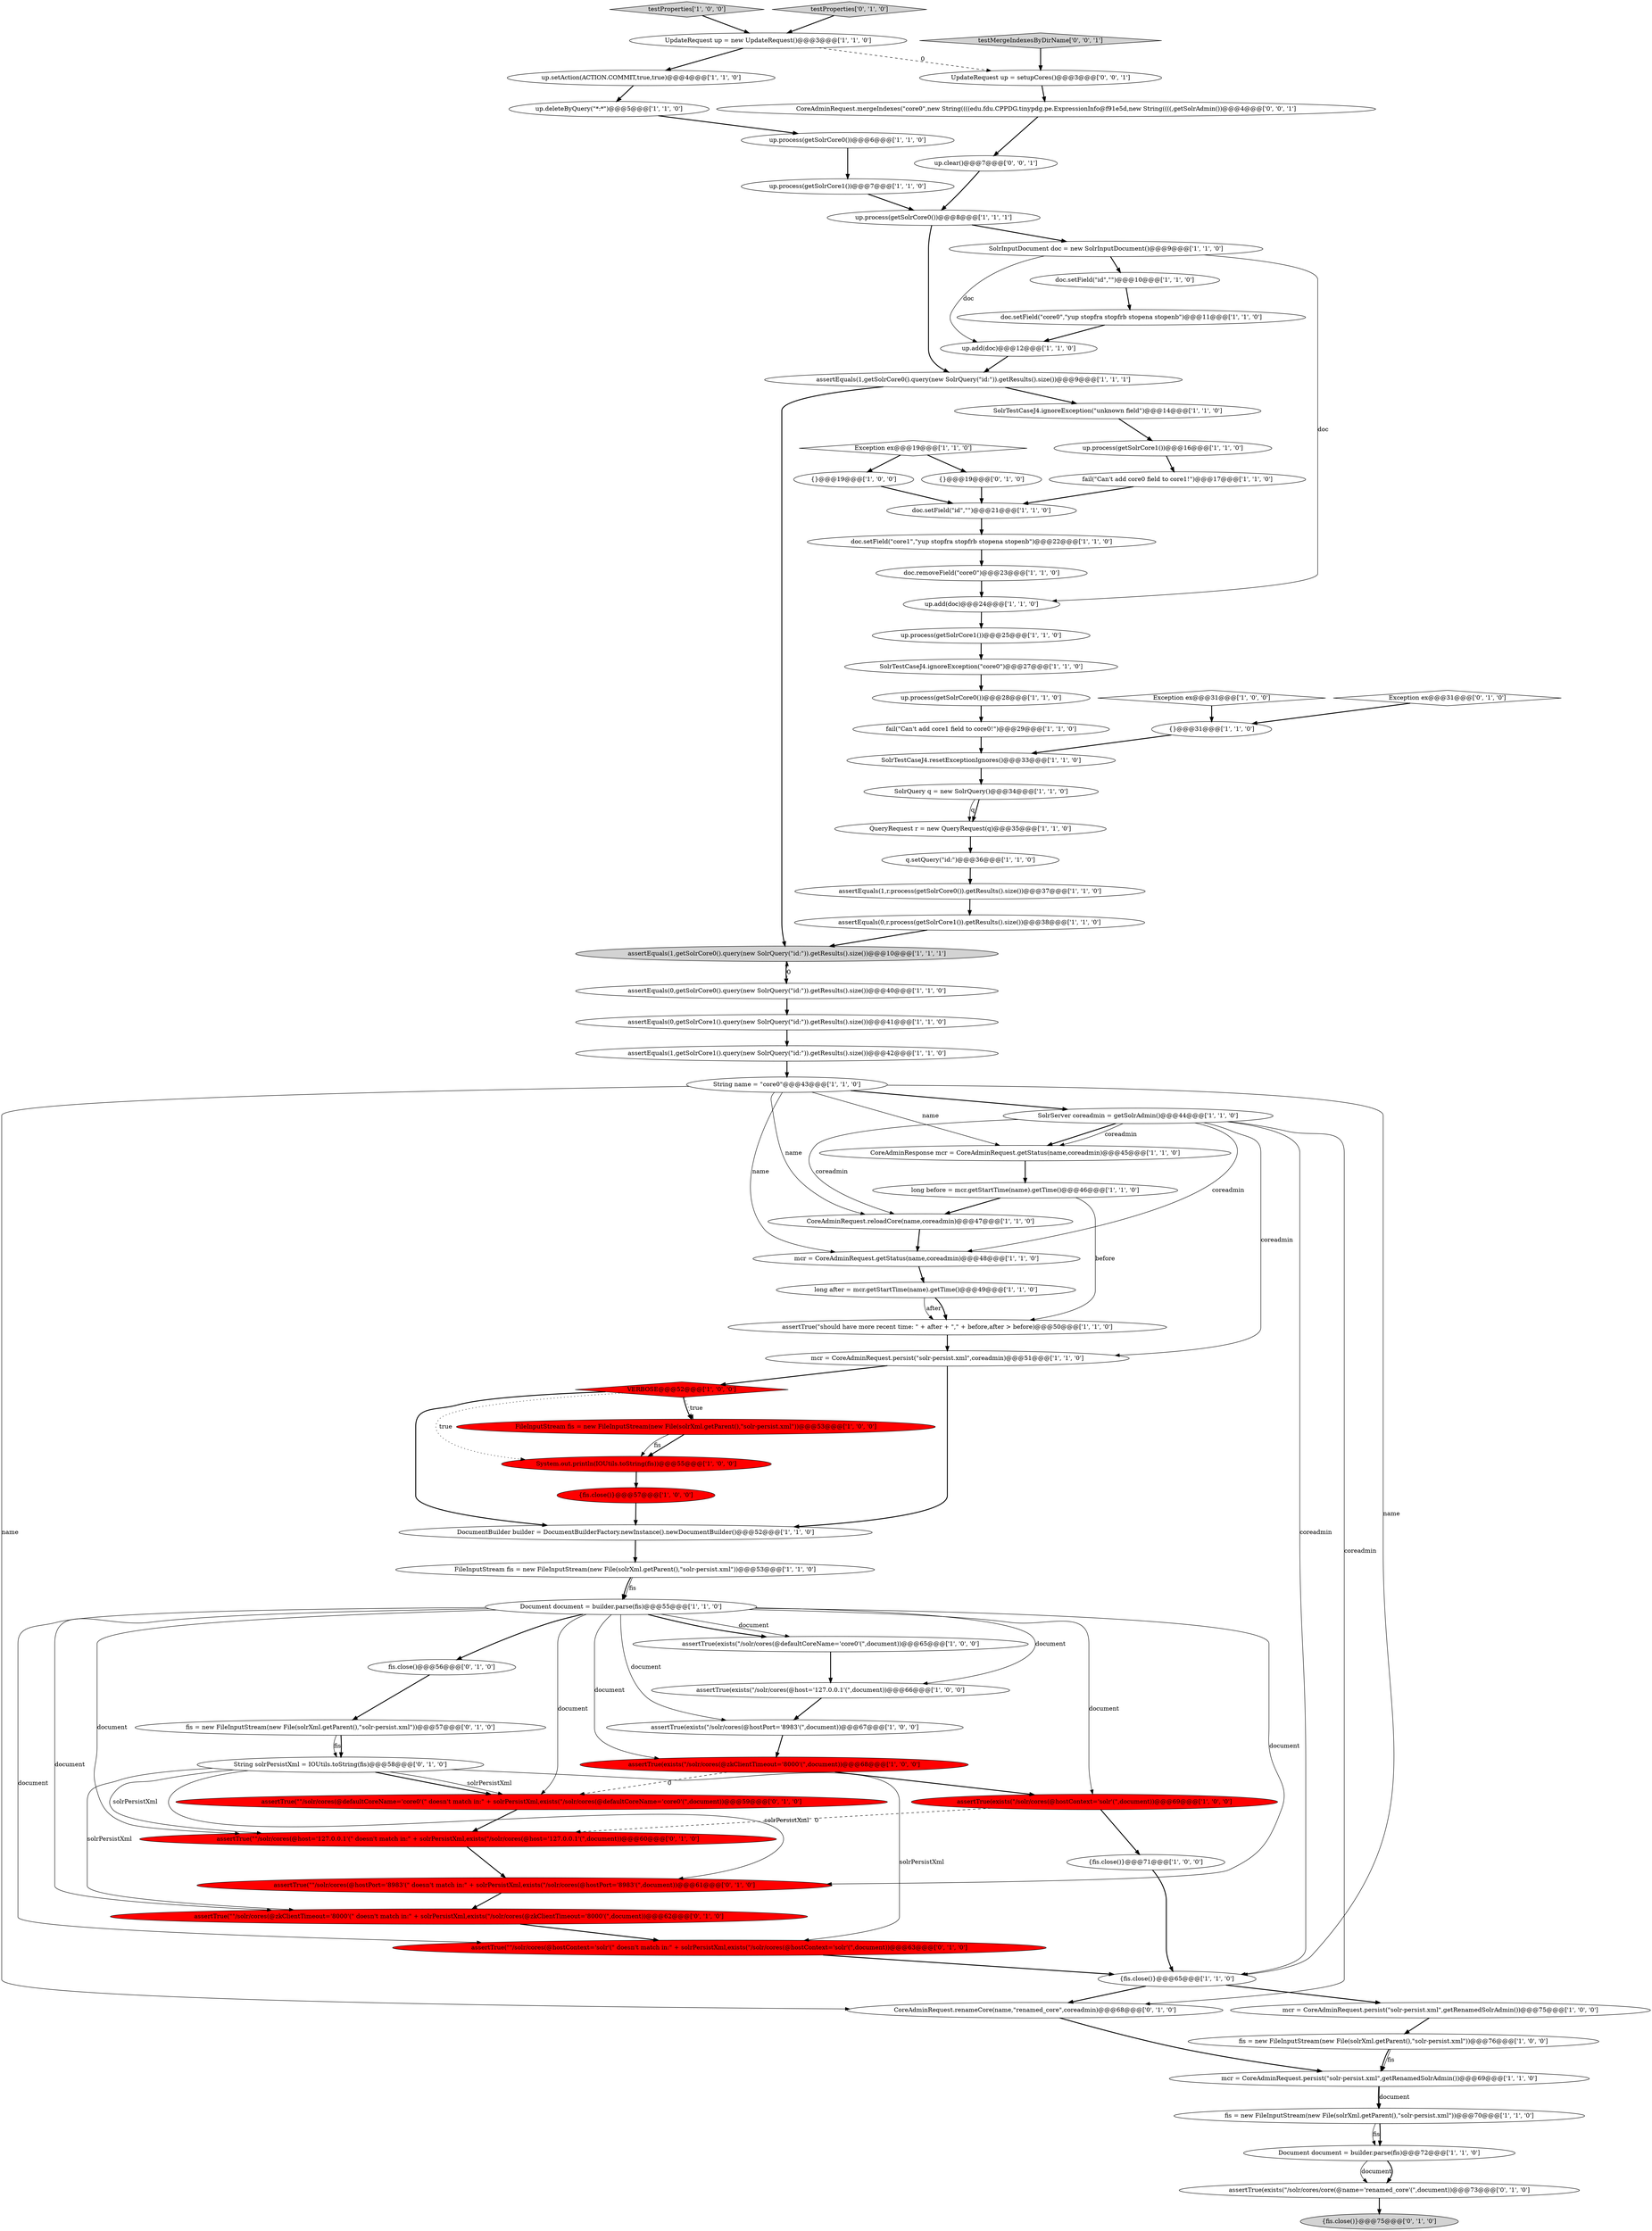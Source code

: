 digraph {
0 [style = filled, label = "Exception ex@@@31@@@['1', '0', '0']", fillcolor = white, shape = diamond image = "AAA0AAABBB1BBB"];
5 [style = filled, label = "assertTrue(exists(\"/solr/cores(@hostPort='8983'(\",document))@@@67@@@['1', '0', '0']", fillcolor = white, shape = ellipse image = "AAA0AAABBB1BBB"];
2 [style = filled, label = "up.process(getSolrCore1())@@@25@@@['1', '1', '0']", fillcolor = white, shape = ellipse image = "AAA0AAABBB1BBB"];
37 [style = filled, label = "up.process(getSolrCore0())@@@28@@@['1', '1', '0']", fillcolor = white, shape = ellipse image = "AAA0AAABBB1BBB"];
69 [style = filled, label = "String solrPersistXml = IOUtils.toString(fis)@@@58@@@['0', '1', '0']", fillcolor = white, shape = ellipse image = "AAA0AAABBB2BBB"];
67 [style = filled, label = "assertTrue(exists(\"/solr/cores/core(@name='renamed_core'(\",document))@@@73@@@['0', '1', '0']", fillcolor = white, shape = ellipse image = "AAA0AAABBB2BBB"];
66 [style = filled, label = "assertTrue(\"\"/solr/cores(@host='127.0.0.1'(\" doesn't match in:\" + solrPersistXml,exists(\"/solr/cores(@host='127.0.0.1'(\",document))@@@60@@@['0', '1', '0']", fillcolor = red, shape = ellipse image = "AAA1AAABBB2BBB"];
50 [style = filled, label = "fail(\"Can't add core1 field to core0!\")@@@29@@@['1', '1', '0']", fillcolor = white, shape = ellipse image = "AAA0AAABBB1BBB"];
57 [style = filled, label = "Exception ex@@@19@@@['1', '1', '0']", fillcolor = white, shape = diamond image = "AAA0AAABBB1BBB"];
59 [style = filled, label = "SolrTestCaseJ4.ignoreException(\"core0\")@@@27@@@['1', '1', '0']", fillcolor = white, shape = ellipse image = "AAA0AAABBB1BBB"];
60 [style = filled, label = "testProperties['1', '0', '0']", fillcolor = lightgray, shape = diamond image = "AAA0AAABBB1BBB"];
75 [style = filled, label = "assertTrue(\"\"/solr/cores(@zkClientTimeout='8000'(\" doesn't match in:\" + solrPersistXml,exists(\"/solr/cores(@zkClientTimeout='8000'(\",document))@@@62@@@['0', '1', '0']", fillcolor = red, shape = ellipse image = "AAA1AAABBB2BBB"];
41 [style = filled, label = "up.add(doc)@@@12@@@['1', '1', '0']", fillcolor = white, shape = ellipse image = "AAA0AAABBB1BBB"];
70 [style = filled, label = "Exception ex@@@31@@@['0', '1', '0']", fillcolor = white, shape = diamond image = "AAA0AAABBB2BBB"];
54 [style = filled, label = "assertTrue(\"should have more recent time: \" + after + \",\" + before,after > before)@@@50@@@['1', '1', '0']", fillcolor = white, shape = ellipse image = "AAA0AAABBB1BBB"];
79 [style = filled, label = "up.clear()@@@7@@@['0', '0', '1']", fillcolor = white, shape = ellipse image = "AAA0AAABBB3BBB"];
32 [style = filled, label = "doc.setField(\"id\",\"\")@@@21@@@['1', '1', '0']", fillcolor = white, shape = ellipse image = "AAA0AAABBB1BBB"];
81 [style = filled, label = "UpdateRequest up = setupCores()@@@3@@@['0', '0', '1']", fillcolor = white, shape = ellipse image = "AAA0AAABBB3BBB"];
7 [style = filled, label = "up.deleteByQuery(\"*:*\")@@@5@@@['1', '1', '0']", fillcolor = white, shape = ellipse image = "AAA0AAABBB1BBB"];
44 [style = filled, label = "assertEquals(0,getSolrCore1().query(new SolrQuery(\"id:\")).getResults().size())@@@41@@@['1', '1', '0']", fillcolor = white, shape = ellipse image = "AAA0AAABBB1BBB"];
10 [style = filled, label = "assertEquals(1,getSolrCore0().query(new SolrQuery(\"id:\")).getResults().size())@@@9@@@['1', '1', '1']", fillcolor = white, shape = ellipse image = "AAA0AAABBB1BBB"];
33 [style = filled, label = "VERBOSE@@@52@@@['1', '0', '0']", fillcolor = red, shape = diamond image = "AAA1AAABBB1BBB"];
8 [style = filled, label = "long after = mcr.getStartTime(name).getTime()@@@49@@@['1', '1', '0']", fillcolor = white, shape = ellipse image = "AAA0AAABBB1BBB"];
74 [style = filled, label = "fis.close()@@@56@@@['0', '1', '0']", fillcolor = white, shape = ellipse image = "AAA0AAABBB2BBB"];
30 [style = filled, label = "doc.setField(\"core1\",\"yup stopfra stopfrb stopena stopenb\")@@@22@@@['1', '1', '0']", fillcolor = white, shape = ellipse image = "AAA0AAABBB1BBB"];
17 [style = filled, label = "up.setAction(ACTION.COMMIT,true,true)@@@4@@@['1', '1', '0']", fillcolor = white, shape = ellipse image = "AAA0AAABBB1BBB"];
21 [style = filled, label = "assertEquals(0,r.process(getSolrCore1()).getResults().size())@@@38@@@['1', '1', '0']", fillcolor = white, shape = ellipse image = "AAA0AAABBB1BBB"];
40 [style = filled, label = "mcr = CoreAdminRequest.getStatus(name,coreadmin)@@@48@@@['1', '1', '0']", fillcolor = white, shape = ellipse image = "AAA0AAABBB1BBB"];
3 [style = filled, label = "CoreAdminResponse mcr = CoreAdminRequest.getStatus(name,coreadmin)@@@45@@@['1', '1', '0']", fillcolor = white, shape = ellipse image = "AAA0AAABBB1BBB"];
36 [style = filled, label = "up.process(getSolrCore1())@@@7@@@['1', '1', '0']", fillcolor = white, shape = ellipse image = "AAA0AAABBB1BBB"];
55 [style = filled, label = "fis = new FileInputStream(new File(solrXml.getParent(),\"solr-persist.xml\"))@@@76@@@['1', '0', '0']", fillcolor = white, shape = ellipse image = "AAA0AAABBB1BBB"];
25 [style = filled, label = "up.process(getSolrCore1())@@@16@@@['1', '1', '0']", fillcolor = white, shape = ellipse image = "AAA0AAABBB1BBB"];
38 [style = filled, label = "FileInputStream fis = new FileInputStream(new File(solrXml.getParent(),\"solr-persist.xml\"))@@@53@@@['1', '0', '0']", fillcolor = red, shape = ellipse image = "AAA1AAABBB1BBB"];
20 [style = filled, label = "assertTrue(exists(\"/solr/cores(@zkClientTimeout='8000'(\",document))@@@68@@@['1', '0', '0']", fillcolor = red, shape = ellipse image = "AAA1AAABBB1BBB"];
11 [style = filled, label = "{fis.close()}@@@65@@@['1', '1', '0']", fillcolor = white, shape = ellipse image = "AAA0AAABBB1BBB"];
82 [style = filled, label = "CoreAdminRequest.mergeIndexes(\"core0\",new String((((edu.fdu.CPPDG.tinypdg.pe.ExpressionInfo@f91e5d,new String((((,getSolrAdmin())@@@4@@@['0', '0', '1']", fillcolor = white, shape = ellipse image = "AAA0AAABBB3BBB"];
34 [style = filled, label = "assertTrue(exists(\"/solr/cores(@host='127.0.0.1'(\",document))@@@66@@@['1', '0', '0']", fillcolor = white, shape = ellipse image = "AAA0AAABBB1BBB"];
47 [style = filled, label = "Document document = builder.parse(fis)@@@72@@@['1', '1', '0']", fillcolor = white, shape = ellipse image = "AAA0AAABBB1BBB"];
48 [style = filled, label = "fail(\"Can't add core0 field to core1!\")@@@17@@@['1', '1', '0']", fillcolor = white, shape = ellipse image = "AAA0AAABBB1BBB"];
65 [style = filled, label = "{}@@@19@@@['0', '1', '0']", fillcolor = white, shape = ellipse image = "AAA0AAABBB2BBB"];
72 [style = filled, label = "fis = new FileInputStream(new File(solrXml.getParent(),\"solr-persist.xml\"))@@@57@@@['0', '1', '0']", fillcolor = white, shape = ellipse image = "AAA0AAABBB2BBB"];
49 [style = filled, label = "Document document = builder.parse(fis)@@@55@@@['1', '1', '0']", fillcolor = white, shape = ellipse image = "AAA0AAABBB1BBB"];
14 [style = filled, label = "{}@@@31@@@['1', '1', '0']", fillcolor = white, shape = ellipse image = "AAA0AAABBB1BBB"];
13 [style = filled, label = "up.add(doc)@@@24@@@['1', '1', '0']", fillcolor = white, shape = ellipse image = "AAA0AAABBB1BBB"];
45 [style = filled, label = "SolrQuery q = new SolrQuery()@@@34@@@['1', '1', '0']", fillcolor = white, shape = ellipse image = "AAA0AAABBB1BBB"];
61 [style = filled, label = "doc.removeField(\"core0\")@@@23@@@['1', '1', '0']", fillcolor = white, shape = ellipse image = "AAA0AAABBB1BBB"];
39 [style = filled, label = "assertEquals(1,getSolrCore0().query(new SolrQuery(\"id:\")).getResults().size())@@@10@@@['1', '1', '1']", fillcolor = lightgray, shape = ellipse image = "AAA0AAABBB1BBB"];
35 [style = filled, label = "UpdateRequest up = new UpdateRequest()@@@3@@@['1', '1', '0']", fillcolor = white, shape = ellipse image = "AAA0AAABBB1BBB"];
29 [style = filled, label = "DocumentBuilder builder = DocumentBuilderFactory.newInstance().newDocumentBuilder()@@@52@@@['1', '1', '0']", fillcolor = white, shape = ellipse image = "AAA0AAABBB1BBB"];
73 [style = filled, label = "assertTrue(\"\"/solr/cores(@hostPort='8983'(\" doesn't match in:\" + solrPersistXml,exists(\"/solr/cores(@hostPort='8983'(\",document))@@@61@@@['0', '1', '0']", fillcolor = red, shape = ellipse image = "AAA1AAABBB2BBB"];
78 [style = filled, label = "CoreAdminRequest.renameCore(name,\"renamed_core\",coreadmin)@@@68@@@['0', '1', '0']", fillcolor = white, shape = ellipse image = "AAA0AAABBB2BBB"];
27 [style = filled, label = "{fis.close()}@@@57@@@['1', '0', '0']", fillcolor = red, shape = ellipse image = "AAA1AAABBB1BBB"];
26 [style = filled, label = "SolrInputDocument doc = new SolrInputDocument()@@@9@@@['1', '1', '0']", fillcolor = white, shape = ellipse image = "AAA0AAABBB1BBB"];
16 [style = filled, label = "assertEquals(1,r.process(getSolrCore0()).getResults().size())@@@37@@@['1', '1', '0']", fillcolor = white, shape = ellipse image = "AAA0AAABBB1BBB"];
22 [style = filled, label = "doc.setField(\"core0\",\"yup stopfra stopfrb stopena stopenb\")@@@11@@@['1', '1', '0']", fillcolor = white, shape = ellipse image = "AAA0AAABBB1BBB"];
24 [style = filled, label = "mcr = CoreAdminRequest.persist(\"solr-persist.xml\",coreadmin)@@@51@@@['1', '1', '0']", fillcolor = white, shape = ellipse image = "AAA0AAABBB1BBB"];
53 [style = filled, label = "QueryRequest r = new QueryRequest(q)@@@35@@@['1', '1', '0']", fillcolor = white, shape = ellipse image = "AAA0AAABBB1BBB"];
63 [style = filled, label = "{fis.close()}@@@71@@@['1', '0', '0']", fillcolor = white, shape = ellipse image = "AAA0AAABBB1BBB"];
71 [style = filled, label = "assertTrue(\"\"/solr/cores(@hostContext='solr'(\" doesn't match in:\" + solrPersistXml,exists(\"/solr/cores(@hostContext='solr'(\",document))@@@63@@@['0', '1', '0']", fillcolor = red, shape = ellipse image = "AAA1AAABBB2BBB"];
1 [style = filled, label = "doc.setField(\"id\",\"\")@@@10@@@['1', '1', '0']", fillcolor = white, shape = ellipse image = "AAA0AAABBB1BBB"];
9 [style = filled, label = "{}@@@19@@@['1', '0', '0']", fillcolor = white, shape = ellipse image = "AAA0AAABBB1BBB"];
56 [style = filled, label = "CoreAdminRequest.reloadCore(name,coreadmin)@@@47@@@['1', '1', '0']", fillcolor = white, shape = ellipse image = "AAA0AAABBB1BBB"];
46 [style = filled, label = "fis = new FileInputStream(new File(solrXml.getParent(),\"solr-persist.xml\"))@@@70@@@['1', '1', '0']", fillcolor = white, shape = ellipse image = "AAA0AAABBB1BBB"];
28 [style = filled, label = "assertTrue(exists(\"/solr/cores(@defaultCoreName='core0'(\",document))@@@65@@@['1', '0', '0']", fillcolor = white, shape = ellipse image = "AAA0AAABBB1BBB"];
62 [style = filled, label = "assertTrue(exists(\"/solr/cores(@hostContext='solr'(\",document))@@@69@@@['1', '0', '0']", fillcolor = red, shape = ellipse image = "AAA1AAABBB1BBB"];
64 [style = filled, label = "SolrTestCaseJ4.ignoreException(\"unknown field\")@@@14@@@['1', '1', '0']", fillcolor = white, shape = ellipse image = "AAA0AAABBB1BBB"];
68 [style = filled, label = "assertTrue(\"\"/solr/cores(@defaultCoreName='core0'(\" doesn't match in:\" + solrPersistXml,exists(\"/solr/cores(@defaultCoreName='core0'(\",document))@@@59@@@['0', '1', '0']", fillcolor = red, shape = ellipse image = "AAA1AAABBB2BBB"];
4 [style = filled, label = "mcr = CoreAdminRequest.persist(\"solr-persist.xml\",getRenamedSolrAdmin())@@@75@@@['1', '0', '0']", fillcolor = white, shape = ellipse image = "AAA0AAABBB1BBB"];
6 [style = filled, label = "up.process(getSolrCore0())@@@8@@@['1', '1', '1']", fillcolor = white, shape = ellipse image = "AAA0AAABBB1BBB"];
52 [style = filled, label = "System.out.println(IOUtils.toString(fis))@@@55@@@['1', '0', '0']", fillcolor = red, shape = ellipse image = "AAA1AAABBB1BBB"];
77 [style = filled, label = "{fis.close()}@@@75@@@['0', '1', '0']", fillcolor = lightgray, shape = ellipse image = "AAA0AAABBB2BBB"];
31 [style = filled, label = "SolrTestCaseJ4.resetExceptionIgnores()@@@33@@@['1', '1', '0']", fillcolor = white, shape = ellipse image = "AAA0AAABBB1BBB"];
80 [style = filled, label = "testMergeIndexesByDirName['0', '0', '1']", fillcolor = lightgray, shape = diamond image = "AAA0AAABBB3BBB"];
42 [style = filled, label = "assertEquals(1,getSolrCore1().query(new SolrQuery(\"id:\")).getResults().size())@@@42@@@['1', '1', '0']", fillcolor = white, shape = ellipse image = "AAA0AAABBB1BBB"];
12 [style = filled, label = "up.process(getSolrCore0())@@@6@@@['1', '1', '0']", fillcolor = white, shape = ellipse image = "AAA0AAABBB1BBB"];
43 [style = filled, label = "long before = mcr.getStartTime(name).getTime()@@@46@@@['1', '1', '0']", fillcolor = white, shape = ellipse image = "AAA0AAABBB1BBB"];
15 [style = filled, label = "FileInputStream fis = new FileInputStream(new File(solrXml.getParent(),\"solr-persist.xml\"))@@@53@@@['1', '1', '0']", fillcolor = white, shape = ellipse image = "AAA0AAABBB1BBB"];
76 [style = filled, label = "testProperties['0', '1', '0']", fillcolor = lightgray, shape = diamond image = "AAA0AAABBB2BBB"];
18 [style = filled, label = "q.setQuery(\"id:\")@@@36@@@['1', '1', '0']", fillcolor = white, shape = ellipse image = "AAA0AAABBB1BBB"];
58 [style = filled, label = "String name = \"core0\"@@@43@@@['1', '1', '0']", fillcolor = white, shape = ellipse image = "AAA0AAABBB1BBB"];
51 [style = filled, label = "assertEquals(0,getSolrCore0().query(new SolrQuery(\"id:\")).getResults().size())@@@40@@@['1', '1', '0']", fillcolor = white, shape = ellipse image = "AAA0AAABBB1BBB"];
19 [style = filled, label = "SolrServer coreadmin = getSolrAdmin()@@@44@@@['1', '1', '0']", fillcolor = white, shape = ellipse image = "AAA0AAABBB1BBB"];
23 [style = filled, label = "mcr = CoreAdminRequest.persist(\"solr-persist.xml\",getRenamedSolrAdmin())@@@69@@@['1', '1', '0']", fillcolor = white, shape = ellipse image = "AAA0AAABBB1BBB"];
29->15 [style = bold, label=""];
49->71 [style = solid, label="document"];
71->11 [style = bold, label=""];
52->27 [style = bold, label=""];
5->20 [style = bold, label=""];
38->52 [style = bold, label=""];
74->72 [style = bold, label=""];
69->71 [style = solid, label="solrPersistXml"];
62->66 [style = dashed, label="0"];
15->49 [style = solid, label="fis"];
79->6 [style = bold, label=""];
68->66 [style = bold, label=""];
55->23 [style = solid, label="fis"];
69->73 [style = solid, label="solrPersistXml"];
25->48 [style = bold, label=""];
69->68 [style = bold, label=""];
73->75 [style = bold, label=""];
78->23 [style = bold, label=""];
35->81 [style = dashed, label="0"];
19->24 [style = solid, label="coreadmin"];
20->68 [style = dashed, label="0"];
0->14 [style = bold, label=""];
55->23 [style = bold, label=""];
10->39 [style = bold, label=""];
39->51 [style = bold, label=""];
2->59 [style = bold, label=""];
66->73 [style = bold, label=""];
19->56 [style = solid, label="coreadmin"];
58->19 [style = bold, label=""];
20->62 [style = bold, label=""];
58->78 [style = solid, label="name"];
19->3 [style = bold, label=""];
38->52 [style = solid, label="fis"];
45->53 [style = solid, label="q"];
36->6 [style = bold, label=""];
10->64 [style = bold, label=""];
49->28 [style = solid, label="document"];
69->66 [style = solid, label="solrPersistXml"];
26->1 [style = bold, label=""];
9->32 [style = bold, label=""];
22->41 [style = bold, label=""];
51->44 [style = bold, label=""];
61->13 [style = bold, label=""];
49->75 [style = solid, label="document"];
49->62 [style = solid, label="document"];
72->69 [style = solid, label="fis"];
33->29 [style = bold, label=""];
69->75 [style = solid, label="solrPersistXml"];
11->78 [style = bold, label=""];
64->25 [style = bold, label=""];
50->31 [style = bold, label=""];
81->82 [style = bold, label=""];
43->54 [style = solid, label="before"];
35->17 [style = bold, label=""];
58->3 [style = solid, label="name"];
48->32 [style = bold, label=""];
26->13 [style = solid, label="doc"];
57->65 [style = bold, label=""];
33->38 [style = dotted, label="true"];
27->29 [style = bold, label=""];
56->40 [style = bold, label=""];
19->11 [style = solid, label="coreadmin"];
51->39 [style = dashed, label="0"];
63->11 [style = bold, label=""];
44->42 [style = bold, label=""];
80->81 [style = bold, label=""];
19->3 [style = solid, label="coreadmin"];
67->77 [style = bold, label=""];
6->26 [style = bold, label=""];
72->69 [style = bold, label=""];
33->52 [style = dotted, label="true"];
70->14 [style = bold, label=""];
26->41 [style = solid, label="doc"];
76->35 [style = bold, label=""];
11->4 [style = bold, label=""];
58->11 [style = solid, label="name"];
12->36 [style = bold, label=""];
69->68 [style = solid, label="solrPersistXml"];
46->47 [style = solid, label="fis"];
49->28 [style = bold, label=""];
59->37 [style = bold, label=""];
19->78 [style = solid, label="coreadmin"];
8->54 [style = solid, label="after"];
45->53 [style = bold, label=""];
41->10 [style = bold, label=""];
32->30 [style = bold, label=""];
49->73 [style = solid, label="document"];
49->74 [style = bold, label=""];
24->33 [style = bold, label=""];
58->40 [style = solid, label="name"];
54->24 [style = bold, label=""];
58->56 [style = solid, label="name"];
42->58 [style = bold, label=""];
21->39 [style = bold, label=""];
49->34 [style = solid, label="document"];
6->10 [style = bold, label=""];
14->31 [style = bold, label=""];
57->9 [style = bold, label=""];
49->20 [style = solid, label="document"];
8->54 [style = bold, label=""];
19->40 [style = solid, label="coreadmin"];
13->2 [style = bold, label=""];
18->16 [style = bold, label=""];
15->49 [style = bold, label=""];
28->34 [style = bold, label=""];
30->61 [style = bold, label=""];
7->12 [style = bold, label=""];
53->18 [style = bold, label=""];
34->5 [style = bold, label=""];
62->63 [style = bold, label=""];
23->46 [style = bold, label=""];
24->29 [style = bold, label=""];
47->67 [style = solid, label="document"];
46->47 [style = bold, label=""];
1->22 [style = bold, label=""];
17->7 [style = bold, label=""];
49->5 [style = solid, label="document"];
60->35 [style = bold, label=""];
16->21 [style = bold, label=""];
82->79 [style = bold, label=""];
23->46 [style = solid, label="document"];
75->71 [style = bold, label=""];
47->67 [style = bold, label=""];
33->38 [style = bold, label=""];
3->43 [style = bold, label=""];
4->55 [style = bold, label=""];
49->68 [style = solid, label="document"];
31->45 [style = bold, label=""];
43->56 [style = bold, label=""];
37->50 [style = bold, label=""];
40->8 [style = bold, label=""];
65->32 [style = bold, label=""];
49->66 [style = solid, label="document"];
}
